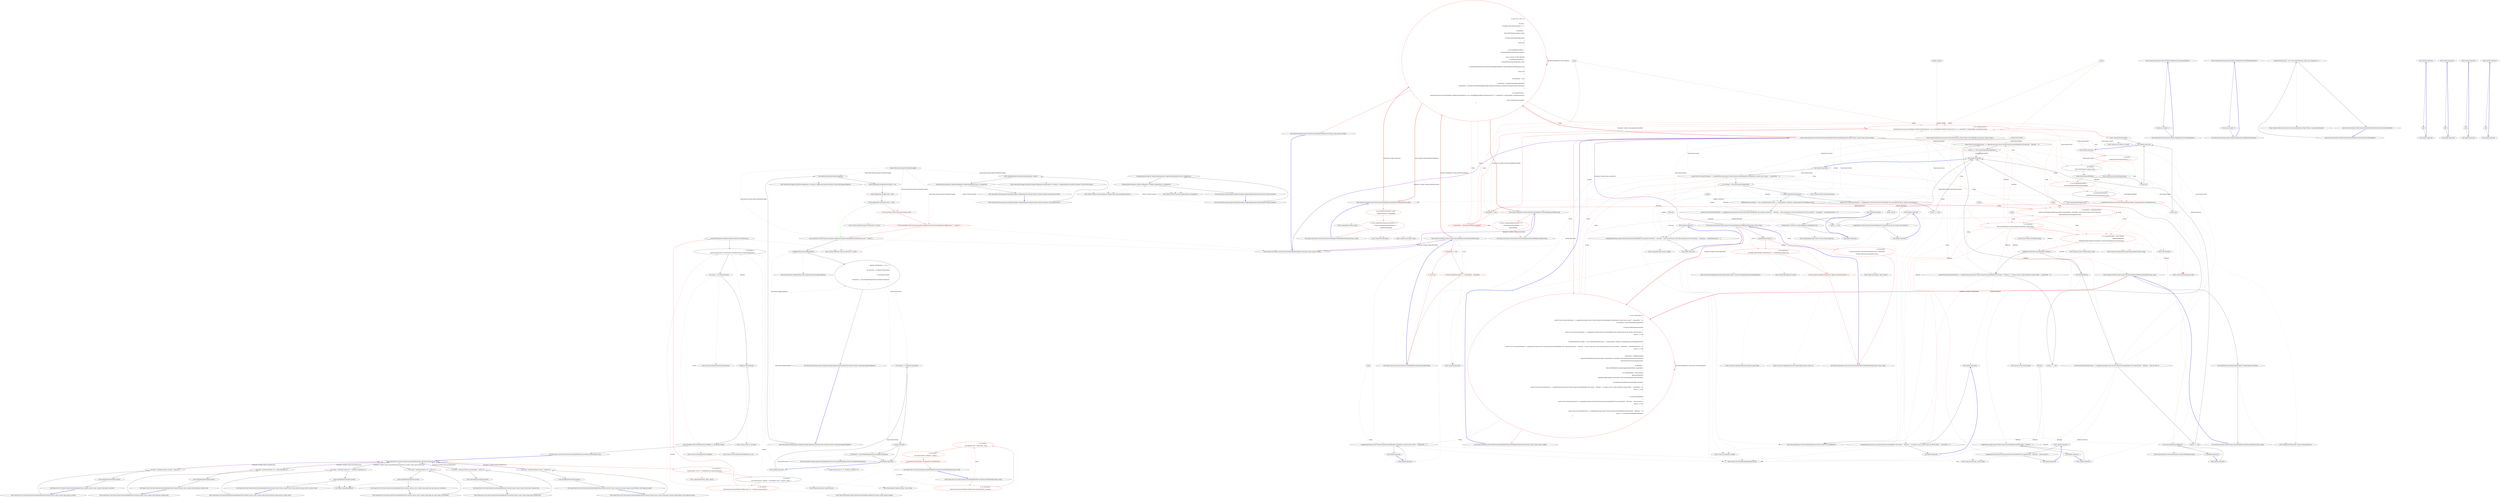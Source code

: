 digraph  {
n39 [label="Nancy.Demo.Hosting.Aspnet.DemoBootstrapper", span=""];
n0 [cluster="Nancy.Demo.Hosting.Aspnet.DemoBootstrapper.ConfigureApplicationContainer(TinyIoC.TinyIoCContainer)", label="Entry Nancy.Demo.Hosting.Aspnet.DemoBootstrapper.ConfigureApplicationContainer(TinyIoC.TinyIoCContainer)", span="23-23"];
n1 [cluster="Nancy.Demo.Hosting.Aspnet.DemoBootstrapper.ConfigureApplicationContainer(TinyIoC.TinyIoCContainer)", label="existingContainer.Register<IApplicationDependency, ApplicationDependencyClass>().AsSingleton()", span="27-27"];
n2 [cluster="Nancy.Demo.Hosting.Aspnet.DemoBootstrapper.ConfigureApplicationContainer(TinyIoC.TinyIoCContainer)", label="existingContainer.Register<IRazorConfiguration, MyRazorConfiguration>().AsSingleton()", span="28-28"];
n4 [cluster="TinyIoC.TinyIoCContainer.Register<RegisterType, RegisterImplementation>()", label="Entry TinyIoC.TinyIoCContainer.Register<RegisterType, RegisterImplementation>()", span="1018-1018"];
n5 [cluster="TinyIoC.TinyIoCContainer.RegisterOptions.AsSingleton()", label="Entry TinyIoC.TinyIoCContainer.RegisterOptions.AsSingleton()", span="592-592"];
n3 [cluster="Nancy.Demo.Hosting.Aspnet.DemoBootstrapper.ConfigureApplicationContainer(TinyIoC.TinyIoCContainer)", label="Exit Nancy.Demo.Hosting.Aspnet.DemoBootstrapper.ConfigureApplicationContainer(TinyIoC.TinyIoCContainer)", span="23-23"];
n6 [cluster="Nancy.Demo.Hosting.Aspnet.DemoBootstrapper.ConfigureRequestContainer(TinyIoC.TinyIoCContainer, Nancy.NancyContext)", label="Entry Nancy.Demo.Hosting.Aspnet.DemoBootstrapper.ConfigureRequestContainer(TinyIoC.TinyIoCContainer, Nancy.NancyContext)", span="31-31"];
n7 [cluster="Nancy.Demo.Hosting.Aspnet.DemoBootstrapper.ConfigureRequestContainer(TinyIoC.TinyIoCContainer, Nancy.NancyContext)", label="base.ConfigureRequestContainer(existingContainer, context)", span="33-33"];
n8 [cluster="Nancy.Demo.Hosting.Aspnet.DemoBootstrapper.ConfigureRequestContainer(TinyIoC.TinyIoCContainer, Nancy.NancyContext)", label="existingContainer.Register<IRequestDependency, RequestDependencyClass>().AsSingleton()", span="35-35"];
n10 [cluster="Nancy.Bootstrapper.NancyBootstrapperWithRequestContainerBase<TContainer>.ConfigureRequestContainer(TContainer, Nancy.NancyContext)", label="Entry Nancy.Bootstrapper.NancyBootstrapperWithRequestContainerBase<TContainer>.ConfigureRequestContainer(TContainer, Nancy.NancyContext)", span="108-108"];
n9 [cluster="Nancy.Demo.Hosting.Aspnet.DemoBootstrapper.ConfigureRequestContainer(TinyIoC.TinyIoCContainer, Nancy.NancyContext)", label="Exit Nancy.Demo.Hosting.Aspnet.DemoBootstrapper.ConfigureRequestContainer(TinyIoC.TinyIoCContainer, Nancy.NancyContext)", span="31-31"];
n11 [cluster="Nancy.Demo.Hosting.Aspnet.DemoBootstrapper.ApplicationStartup(TinyIoC.TinyIoCContainer, Nancy.Bootstrapper.IPipelines)", label="Entry Nancy.Demo.Hosting.Aspnet.DemoBootstrapper.ApplicationStartup(TinyIoC.TinyIoCContainer, Nancy.Bootstrapper.IPipelines)", span="38-38"];
n12 [cluster="Nancy.Demo.Hosting.Aspnet.DemoBootstrapper.ApplicationStartup(TinyIoC.TinyIoCContainer, Nancy.Bootstrapper.IPipelines)", label="base.ApplicationStartup(container, pipelines)", span="40-40"];
n19 [cluster="Nancy.Demo.Hosting.Aspnet.DemoBootstrapper.ApplicationStartup(TinyIoC.TinyIoCContainer, Nancy.Bootstrapper.IPipelines)", label="CookieBasedSessions.Enable(pipelines)", span="51-51"];
n20 [cluster="Nancy.Demo.Hosting.Aspnet.DemoBootstrapper.ApplicationStartup(TinyIoC.TinyIoCContainer, Nancy.Bootstrapper.IPipelines)", label="pipelines.AfterRequest += (ctx) =>\r\n            {\r\n                var username = ctx.Request.Query.pirate;\r\n\r\n                if (username.HasValue)\r\n                {\r\n                    ctx.Response = new HereBeAResponseYouScurvyDog(ctx.Response);\r\n                }\r\n            }", span="53-61"];
n13 [cluster="Nancy.Demo.Hosting.Aspnet.DemoBootstrapper.ApplicationStartup(TinyIoC.TinyIoCContainer, Nancy.Bootstrapper.IPipelines)", label="StaticConfiguration.EnableRequestTracing = true", span="42-42"];
n22 [cluster="Nancy.Bootstrapper.NancyBootstrapperBase<TContainer>.ApplicationStartup(TContainer, Nancy.Bootstrapper.IPipelines)", label="Entry Nancy.Bootstrapper.NancyBootstrapperBase<TContainer>.ApplicationStartup(TContainer, Nancy.Bootstrapper.IPipelines)", span="380-380"];
n14 [cluster="Nancy.Demo.Hosting.Aspnet.DemoBootstrapper.ApplicationStartup(TinyIoC.TinyIoCContainer, Nancy.Bootstrapper.IPipelines)", label="StaticConfiguration.DisableCaches = false", span="43-43"];
n15 [cluster="Nancy.Demo.Hosting.Aspnet.DemoBootstrapper.ApplicationStartup(TinyIoC.TinyIoCContainer, Nancy.Bootstrapper.IPipelines)", label="StaticConfiguration.DisableErrorTraces = false", span="44-44"];
n16 [cluster="Nancy.Demo.Hosting.Aspnet.DemoBootstrapper.ApplicationStartup(TinyIoC.TinyIoCContainer, Nancy.Bootstrapper.IPipelines)", color=red, community=0, label="0: this.Conventions.StaticContentsConventions.Clear()", span="47-47"];
n17 [cluster="Nancy.Demo.Hosting.Aspnet.DemoBootstrapper.ApplicationStartup(TinyIoC.TinyIoCContainer, Nancy.Bootstrapper.IPipelines)", color=red, community=0, label="0: this.Conventions.StaticContentsConventions.Add(StaticContentConventionBuilder.AddDirectory(''/'', ''Content''))", span="48-48"];
n23 [cluster="System.Collections.Generic.ICollection<T>.Clear()", label="Entry System.Collections.Generic.ICollection<T>.Clear()", span="0-0"];
n18 [cluster="Nancy.Demo.Hosting.Aspnet.DemoBootstrapper.ApplicationStartup(TinyIoC.TinyIoCContainer, Nancy.Bootstrapper.IPipelines)", label="this.Conventions.StaticContentsConventions.Add(StaticContentConventionBuilder.AddDirectory(''moo'', ''Content''))", span="49-49"];
n24 [cluster="Nancy.Conventions.StaticContentConventionBuilder.AddDirectory(string, string, params string[])", label="Entry Nancy.Conventions.StaticContentConventionBuilder.AddDirectory(string, string, params string[])", span="29-29"];
n25 [cluster="System.Collections.Generic.ICollection<T>.Add(T)", label="Entry System.Collections.Generic.ICollection<T>.Add(T)", span="0-0"];
n26 [cluster="Nancy.Session.CookieBasedSessions.Enable(Nancy.Bootstrapper.IPipelines)", label="Entry Nancy.Session.CookieBasedSessions.Enable(Nancy.Bootstrapper.IPipelines)", span="79-79"];
n21 [cluster="Nancy.Demo.Hosting.Aspnet.DemoBootstrapper.ApplicationStartup(TinyIoC.TinyIoCContainer, Nancy.Bootstrapper.IPipelines)", label="Exit Nancy.Demo.Hosting.Aspnet.DemoBootstrapper.ApplicationStartup(TinyIoC.TinyIoCContainer, Nancy.Bootstrapper.IPipelines)", span="38-38"];
n28 [cluster="lambda expression", label="var username = ctx.Request.Query.pirate", span="55-55"];
n30 [cluster="lambda expression", label="ctx.Response = new HereBeAResponseYouScurvyDog(ctx.Response)", span="59-59"];
n27 [cluster="lambda expression", label="Entry lambda expression", span="53-61"];
n29 [cluster="lambda expression", label="username.HasValue", span="57-57"];
n31 [cluster="lambda expression", label="Exit lambda expression", span="53-61"];
n32 [cluster="Nancy.Demo.Hosting.Aspnet.HereBeAResponseYouScurvyDog.HereBeAResponseYouScurvyDog(Nancy.Response)", label="Entry Nancy.Demo.Hosting.Aspnet.HereBeAResponseYouScurvyDog.HereBeAResponseYouScurvyDog(Nancy.Response)", span="12-12"];
n33 [cluster="Nancy.Demo.Hosting.Aspnet.MyRazorConfiguration.GetAssemblyNames()", label="Entry Nancy.Demo.Hosting.Aspnet.MyRazorConfiguration.GetAssemblyNames()", span="75-75"];
n34 [cluster="Nancy.Demo.Hosting.Aspnet.MyRazorConfiguration.GetAssemblyNames()", label="return new string[] { };", span="77-77"];
n35 [cluster="Nancy.Demo.Hosting.Aspnet.MyRazorConfiguration.GetAssemblyNames()", label="Exit Nancy.Demo.Hosting.Aspnet.MyRazorConfiguration.GetAssemblyNames()", span="75-75"];
n36 [cluster="Nancy.Demo.Hosting.Aspnet.MyRazorConfiguration.GetDefaultNamespaces()", label="Entry Nancy.Demo.Hosting.Aspnet.MyRazorConfiguration.GetDefaultNamespaces()", span="80-80"];
n37 [cluster="Nancy.Demo.Hosting.Aspnet.MyRazorConfiguration.GetDefaultNamespaces()", label="return new string[] { };", span="82-82"];
n38 [cluster="Nancy.Demo.Hosting.Aspnet.MyRazorConfiguration.GetDefaultNamespaces()", label="Exit Nancy.Demo.Hosting.Aspnet.MyRazorConfiguration.GetDefaultNamespaces()", span="80-80"];
m0_5 [cluster="Nancy.Conventions.StaticContentConventionBuilder.AddDirectory(string, string, params string[])", color=red, community=0, file="StaticContentConventionBuilder.cs", label="0: return (ctx, root) =>{\r\n\r\n                var path =\r\n                    ctx.Request.Path.TrimStart(new[] { '/' });\r\n\r\n                var fileName = \r\n                    Path.GetFileName(ctx.Request.Path);\r\n\r\n                if (string.IsNullOrEmpty(fileName))\r\n                {\r\n                    return null;\r\n                }\r\n\r\n                var encodedRequestedPath = \r\n                    GetEncodedRequestedPath(requestedPath);\r\n\r\n                // CAN I CLEAN UP THIS METHOD\r\n                var pathWithoutFilename = \r\n                    GetPathWithoutFilename(fileName, path);\r\n\r\n                if (!pathWithoutFilename.StartsWith(encodedRequestedPath, StringComparison.OrdinalIgnoreCase))\r\n                {\r\n                    return null;\r\n                }\r\n\r\n                if(contentPath != null)\r\n                {\r\n                    contentPath = GetSafeContentPath(contentPath);\r\n                    //contentPath = GetSafeContentPath(PathReplaceRegex.Replace(contentPath, Path.DirectorySeparatorChar.ToString()));\r\n                }\r\n\r\n                var responseFactory =\r\n                    ResponseFactoryCache.GetOrAdd(path, BuildContentDelegate(ctx, root, encodedRequestedPath.TrimStart(new[] {'/'}), contentPath ?? requestedPath, allowedExtensions));\r\n\r\n                return responseFactory.Invoke();\r\n            };", span="36-71"];
m0_6 [cluster="Nancy.Conventions.StaticContentConventionBuilder.AddDirectory(string, string, params string[])", file="StaticContentConventionBuilder.cs", label="Exit Nancy.Conventions.StaticContentConventionBuilder.AddDirectory(string, string, params string[])", span="29-29"];
m0_67 [cluster="Nancy.Diagnostics.TraceLog.WriteLog(System.Action<System.Text.StringBuilder>)", file="StaticContentConventionBuilder.cs", label="Entry Nancy.Diagnostics.TraceLog.WriteLog(System.Action<System.Text.StringBuilder>)", span="14-14"];
m0_74 [cluster="System.IO.Path.GetFullPath(string)", file="StaticContentConventionBuilder.cs", label="Entry System.IO.Path.GetFullPath(string)", span="0-0"];
m0_69 [cluster="Unk.Any", file="StaticContentConventionBuilder.cs", label="Entry Unk.Any", span=""];
m0_29 [cluster="System.Collections.Concurrent.ConcurrentDictionary<TKey, TValue>.GetOrAdd(TKey, System.Func<TKey, TValue>)", file="StaticContentConventionBuilder.cs", label="Entry System.Collections.Concurrent.ConcurrentDictionary<TKey, TValue>.GetOrAdd(TKey, System.Func<TKey, TValue>)", span="0-0"];
m0_27 [cluster="Nancy.Conventions.StaticContentConventionBuilder.GetSafeContentPath(string)", file="StaticContentConventionBuilder.cs", label="Entry Nancy.Conventions.StaticContentConventionBuilder.GetSafeContentPath(string)", span="74-74"];
m0_31 [cluster="Nancy.Conventions.StaticContentConventionBuilder.GetSafeContentPath(string)", color=red, community=0, file="StaticContentConventionBuilder.cs", label="0: contentPath == null", span="76-76"];
m0_33 [cluster="Nancy.Conventions.StaticContentConventionBuilder.GetSafeContentPath(string)", color=red, community=0, file="StaticContentConventionBuilder.cs", label="0: return contentPath.Equals(''/'') ? string.Empty : contentPath;", span="81-81"];
m0_32 [cluster="Nancy.Conventions.StaticContentConventionBuilder.GetSafeContentPath(string)", color=red, community=0, file="StaticContentConventionBuilder.cs", label="0: return null;", span="78-78"];
m0_34 [cluster="Nancy.Conventions.StaticContentConventionBuilder.GetSafeContentPath(string)", file="StaticContentConventionBuilder.cs", label="Exit Nancy.Conventions.StaticContentConventionBuilder.GetSafeContentPath(string)", span="74-74"];
m0_25 [cluster="Nancy.Conventions.StaticContentConventionBuilder.GetPathWithoutFilename(string, string)", file="StaticContentConventionBuilder.cs", label="Entry Nancy.Conventions.StaticContentConventionBuilder.GetPathWithoutFilename(string, string)", span="92-92"];
m0_40 [cluster="Nancy.Conventions.StaticContentConventionBuilder.GetPathWithoutFilename(string, string)", color=red, community=0, file="StaticContentConventionBuilder.cs", label="0: var pathWithoutFilename = path\r\n                .Replace(fileName, string.Empty)", span="94-95"];
m0_41 [cluster="Nancy.Conventions.StaticContentConventionBuilder.GetPathWithoutFilename(string, string)", color=red, community=0, file="StaticContentConventionBuilder.cs", label="0: return (!pathWithoutFilename.EndsWith(''/'')) ?\r\n                string.Concat(pathWithoutFilename, ''/'') :\r\n                pathWithoutFilename;", span="98-100"];
m0_42 [cluster="Nancy.Conventions.StaticContentConventionBuilder.GetPathWithoutFilename(string, string)", file="StaticContentConventionBuilder.cs", label="Exit Nancy.Conventions.StaticContentConventionBuilder.GetPathWithoutFilename(string, string)", span="92-92"];
m0_72 [cluster="System.Text.RegularExpressions.Regex.Replace(string, string)", file="StaticContentConventionBuilder.cs", label="Entry System.Text.RegularExpressions.Regex.Replace(string, string)", span="0-0"];
m0_22 [cluster="System.IO.Path.GetFileName(string)", file="StaticContentConventionBuilder.cs", label="Entry System.IO.Path.GetFileName(string)", span="0-0"];
m0_70 [cluster="Nancy.Conventions.StaticContentConventionBuilder.GetSafeRequestPath(string, string, string)", file="StaticContentConventionBuilder.cs", label="Entry Nancy.Conventions.StaticContentConventionBuilder.GetSafeRequestPath(string, string, string)", span="150-150"];
m0_119 [cluster="Nancy.Conventions.StaticContentConventionBuilder.GetSafeRequestPath(string, string, string)", file="StaticContentConventionBuilder.cs", label="requestedPath.Equals(''/'')", span="152-152"];
m0_120 [cluster="Nancy.Conventions.StaticContentConventionBuilder.GetSafeRequestPath(string, string, string)", color=red, community=0, file="StaticContentConventionBuilder.cs", label="0: return string\r\n                    .Concat(contentPath, Path.DirectorySeparatorChar, requestPath)\r\n                    .TrimStart(Path.DirectorySeparatorChar);", span="154-156"];
m0_121 [cluster="Nancy.Conventions.StaticContentConventionBuilder.GetSafeRequestPath(string, string, string)", color=red, community=0, file="StaticContentConventionBuilder.cs", label="0: var expression = \r\n                new Regex(requestedPath.TrimEnd(new[] {'/'}), RegexOptions.IgnoreCase)", span="159-160"];
m0_122 [cluster="Nancy.Conventions.StaticContentConventionBuilder.GetSafeRequestPath(string, string, string)", color=red, community=0, file="StaticContentConventionBuilder.cs", label="0: return expression.Replace(requestPath, Regex.Escape(contentPath), 1);", span="162-162"];
m0_123 [cluster="Nancy.Conventions.StaticContentConventionBuilder.GetSafeRequestPath(string, string, string)", file="StaticContentConventionBuilder.cs", label="Exit Nancy.Conventions.StaticContentConventionBuilder.GetSafeRequestPath(string, string, string)", span="150-150"];
m0_28 [cluster="Nancy.Conventions.StaticContentConventionBuilder.BuildContentDelegate(Nancy.NancyContext, string, string, string, string[])", file="StaticContentConventionBuilder.cs", label="Entry Nancy.Conventions.StaticContentConventionBuilder.BuildContentDelegate(Nancy.NancyContext, string, string, string, string[])", span="103-103"];
m0_44 [cluster="Nancy.Conventions.StaticContentConventionBuilder.BuildContentDelegate(Nancy.NancyContext, string, string, string, string[])", color=red, community=0, file="StaticContentConventionBuilder.cs", label="0: return requestPath =>\r\n            {\r\n                context.Trace.TraceLog.WriteLog(x => x.AppendLine(string.Concat(''[StaticContentConventionBuilder] Attempting to resolve static content ''', requestPath, ''''')));\r\n                var extension = Path.GetExtension(requestPath);\r\n\r\n                if (string.IsNullOrEmpty(extension))\r\n                {\r\n                    context.Trace.TraceLog.WriteLog(x => x.AppendLine(''[StaticContentConventionBuilder] The requested file did not contain a file extension.''));\r\n                    return () => null;\r\n                }\r\n\r\n                if (allowedExtensions.Length != 0 && !allowedExtensions.Any(e => string.Equals(e, extension, StringComparison.OrdinalIgnoreCase)))\r\n                {\r\n                    context.Trace.TraceLog.WriteLog(x => x.AppendLine(string.Concat(''[StaticContentConventionBuilder] The requested extension ''', extension, ''' does not match any of the valid extensions for the convention ''', string.Join('','', allowedExtensions), ''''')));\r\n                    return () => null;\r\n                }\r\n\r\n                requestPath = PathReplaceRegex\r\n                    .Replace(GetSafeRequestPath(requestPath, requestedPath, contentPath), Path.DirectorySeparatorChar.ToString())\r\n                    .TrimStart(Path.DirectorySeparatorChar);\r\n\r\n                var fileName = \r\n                    Path.GetFullPath(Path.Combine(applicationRootPath, requestPath));\r\n\r\n                var contentRootPath = Path.Combine(\r\n                    applicationRootPath,\r\n                    PathReplaceRegex.Replace(contentPath, Path.DirectorySeparatorChar.ToString()));\r\n\r\n                if (!IsWithinContentFolder(contentRootPath, fileName))\r\n                {\r\n                    context.Trace.TraceLog.WriteLog(x => x.AppendLine(string.Concat(''[StaticContentConventionBuilder] The request ''', fileName, ''' is trying to access a path outside the content folder ''', contentPath, ''''')));\r\n                    return () => null;\r\n                }\r\n\r\n                if (!File.Exists(fileName))\r\n                {\r\n                    context.Trace.TraceLog.WriteLog(x => x.AppendLine(string.Concat(''[StaticContentConventionBuilder] The requested file ''', fileName, ''' does not exist'')));\r\n                    return () => null;\r\n                }\r\n\r\n                context.Trace.TraceLog.WriteLog(x => x.AppendLine(string.Concat(''[StaticContentConventionBuilder] Returning file ''', fileName, ''''')));\r\n                return () => new GenericFileResponse(fileName);\r\n            };", span="105-147"];
m0_45 [cluster="Nancy.Conventions.StaticContentConventionBuilder.BuildContentDelegate(Nancy.NancyContext, string, string, string, string[])", file="StaticContentConventionBuilder.cs", label="Exit Nancy.Conventions.StaticContentConventionBuilder.BuildContentDelegate(Nancy.NancyContext, string, string, string, string[])", span="103-103"];
m0_75 [cluster="Nancy.Conventions.StaticContentConventionBuilder.IsWithinContentFolder(string, string)", file="StaticContentConventionBuilder.cs", label="Entry Nancy.Conventions.StaticContentConventionBuilder.IsWithinContentFolder(string, string)", span="171-171"];
m0_129 [cluster="Nancy.Conventions.StaticContentConventionBuilder.IsWithinContentFolder(string, string)", file="StaticContentConventionBuilder.cs", label="return fileName.StartsWith(contentRootPath, StringComparison.Ordinal);", span="173-173"];
m0_130 [cluster="Nancy.Conventions.StaticContentConventionBuilder.IsWithinContentFolder(string, string)", file="StaticContentConventionBuilder.cs", label="Exit Nancy.Conventions.StaticContentConventionBuilder.IsWithinContentFolder(string, string)", span="171-171"];
m0_35 [cluster="string.Equals(string)", file="StaticContentConventionBuilder.cs", label="Entry string.Equals(string)", span="0-0"];
m0_43 [cluster="string.Replace(string, string)", file="StaticContentConventionBuilder.cs", label="Entry string.Replace(string, string)", span="0-0"];
m0_38 [cluster="string.EndsWith(string)", file="StaticContentConventionBuilder.cs", label="Entry string.EndsWith(string)", span="0-0"];
m0_68 [cluster="System.IO.Path.GetExtension(string)", file="StaticContentConventionBuilder.cs", label="Entry System.IO.Path.GetExtension(string)", span="0-0"];
m0_24 [cluster="Nancy.Conventions.StaticContentConventionBuilder.GetEncodedRequestedPath(string)", file="StaticContentConventionBuilder.cs", label="Entry Nancy.Conventions.StaticContentConventionBuilder.GetEncodedRequestedPath(string)", span="85-85"];
m0_36 [cluster="Nancy.Conventions.StaticContentConventionBuilder.GetEncodedRequestedPath(string)", color=red, community=0, file="StaticContentConventionBuilder.cs", label="0: return (!requestedPath.EndsWith(''/'')) ?\r\n                string.Concat(requestedPath, ''/'') :\r\n                requestedPath;", span="87-89"];
m0_37 [cluster="Nancy.Conventions.StaticContentConventionBuilder.GetEncodedRequestedPath(string)", file="StaticContentConventionBuilder.cs", label="Exit Nancy.Conventions.StaticContentConventionBuilder.GetEncodedRequestedPath(string)", span="85-85"];
m0_21 [cluster="string.TrimStart(params char[])", file="StaticContentConventionBuilder.cs", label="Entry string.TrimStart(params char[])", span="0-0"];
m0_95 [cluster="string.Join(string, params string[])", file="StaticContentConventionBuilder.cs", label="Entry string.Join(string, params string[])", span="0-0"];
m0_118 [cluster="Nancy.Responses.GenericFileResponse.GenericFileResponse(string)", file="StaticContentConventionBuilder.cs", label="Entry Nancy.Responses.GenericFileResponse.GenericFileResponse(string)", span="32-32"];
m0_71 [cluster="char.ToString()", file="StaticContentConventionBuilder.cs", label="Entry char.ToString()", span="0-0"];
m0_126 [cluster="string.TrimEnd(params char[])", file="StaticContentConventionBuilder.cs", label="Entry string.TrimEnd(params char[])", span="0-0"];
m0_26 [cluster="string.StartsWith(string, System.StringComparison)", file="StaticContentConventionBuilder.cs", label="Entry string.StartsWith(string, System.StringComparison)", span="0-0"];
m0_3 [cluster="System.Collections.Concurrent.ConcurrentDictionary<TKey, TValue>.ConcurrentDictionary()", file="StaticContentConventionBuilder.cs", label="Entry System.Collections.Concurrent.ConcurrentDictionary<TKey, TValue>.ConcurrentDictionary()", span="0-0"];
m0_23 [cluster="string.IsNullOrEmpty(string)", file="StaticContentConventionBuilder.cs", label="Entry string.IsNullOrEmpty(string)", span="0-0"];
m0_39 [cluster="string.Concat(string, string)", file="StaticContentConventionBuilder.cs", label="Entry string.Concat(string, string)", span="0-0"];
m0_0 [cluster="Nancy.Conventions.StaticContentConventionBuilder.StaticContentConventionBuilder()", file="StaticContentConventionBuilder.cs", label="Entry Nancy.Conventions.StaticContentConventionBuilder.StaticContentConventionBuilder()", span="17-17"];
m0_1 [cluster="Nancy.Conventions.StaticContentConventionBuilder.StaticContentConventionBuilder()", file="StaticContentConventionBuilder.cs", label="ResponseFactoryCache = new ConcurrentDictionary<string, Func<Response>>()", span="19-19"];
m0_2 [cluster="Nancy.Conventions.StaticContentConventionBuilder.StaticContentConventionBuilder()", file="StaticContentConventionBuilder.cs", label="Exit Nancy.Conventions.StaticContentConventionBuilder.StaticContentConventionBuilder()", span="17-17"];
m0_115 [cluster="lambda expression", file="StaticContentConventionBuilder.cs", label="Entry lambda expression", span="146-146"];
m0_12 [cluster="lambda expression", color=red, community=0, file="StaticContentConventionBuilder.cs", label="0: var encodedRequestedPath = \r\n                    GetEncodedRequestedPath(requestedPath)", span="49-50"];
m0_18 [cluster="lambda expression", color=red, community=0, file="StaticContentConventionBuilder.cs", label="0: var responseFactory =\r\n                    ResponseFactoryCache.GetOrAdd(path, BuildContentDelegate(ctx, root, encodedRequestedPath.TrimStart(new[] {'/'}), contentPath ?? requestedPath, allowedExtensions))", span="67-68"];
m0_8 [cluster="lambda expression", color=red, community=0, file="StaticContentConventionBuilder.cs", label="0: var path =\r\n                    ctx.Request.Path.TrimStart(new[] { '/' })", span="38-39"];
m0_9 [cluster="lambda expression", file="StaticContentConventionBuilder.cs", label="var fileName = \r\n                    Path.GetFileName(ctx.Request.Path)", span="41-42"];
m0_16 [cluster="lambda expression", file="StaticContentConventionBuilder.cs", label="contentPath != null", span="61-61"];
m0_17 [cluster="lambda expression", color=red, community=0, file="StaticContentConventionBuilder.cs", label="0: contentPath = GetSafeContentPath(contentPath)", span="63-63"];
m0_7 [cluster="lambda expression", file="StaticContentConventionBuilder.cs", label="Entry lambda expression", span="36-71"];
m0_13 [cluster="lambda expression", file="StaticContentConventionBuilder.cs", label="var pathWithoutFilename = \r\n                    GetPathWithoutFilename(fileName, path)", span="53-54"];
m0_10 [cluster="lambda expression", file="StaticContentConventionBuilder.cs", label="string.IsNullOrEmpty(fileName)", span="44-44"];
m0_11 [cluster="lambda expression", file="StaticContentConventionBuilder.cs", label="return null;", span="46-46"];
m0_14 [cluster="lambda expression", color=red, community=0, file="StaticContentConventionBuilder.cs", label="0: !pathWithoutFilename.StartsWith(encodedRequestedPath, StringComparison.OrdinalIgnoreCase)", span="56-56"];
m0_15 [cluster="lambda expression", file="StaticContentConventionBuilder.cs", label="return null;", span="58-58"];
m0_19 [cluster="lambda expression", file="StaticContentConventionBuilder.cs", label="return responseFactory.Invoke();", span="70-70"];
m0_20 [cluster="lambda expression", file="StaticContentConventionBuilder.cs", label="Exit lambda expression", span="36-71"];
m0_47 [cluster="lambda expression", file="StaticContentConventionBuilder.cs", label="context.Trace.TraceLog.WriteLog(x => x.AppendLine(string.Concat(''[StaticContentConventionBuilder] Attempting to resolve static content ''', requestPath, ''''')))", span="107-107"];
m0_50 [cluster="lambda expression", file="StaticContentConventionBuilder.cs", label="context.Trace.TraceLog.WriteLog(x => x.AppendLine(''[StaticContentConventionBuilder] The requested file did not contain a file extension.''))", span="112-112"];
m0_52 [cluster="lambda expression", file="StaticContentConventionBuilder.cs", label="allowedExtensions.Length != 0 && !allowedExtensions.Any(e => string.Equals(e, extension, StringComparison.OrdinalIgnoreCase))", span="116-116"];
m0_53 [cluster="lambda expression", file="StaticContentConventionBuilder.cs", label="context.Trace.TraceLog.WriteLog(x => x.AppendLine(string.Concat(''[StaticContentConventionBuilder] The requested extension ''', extension, ''' does not match any of the valid extensions for the convention ''', string.Join('','', allowedExtensions), ''''')))", span="118-118"];
m0_93 [cluster="lambda expression", file="StaticContentConventionBuilder.cs", label="x.AppendLine(string.Concat(''[StaticContentConventionBuilder] The requested extension ''', extension, ''' does not match any of the valid extensions for the convention ''', string.Join('','', allowedExtensions), '''''))", span="118-118"];
m0_55 [cluster="lambda expression", color=red, community=0, file="StaticContentConventionBuilder.cs", label="0: requestPath = PathReplaceRegex\r\n                    .Replace(GetSafeRequestPath(requestPath, requestedPath, contentPath), Path.DirectorySeparatorChar.ToString())\r\n                    .TrimStart(Path.DirectorySeparatorChar)", span="122-124"];
m0_56 [cluster="lambda expression", color=red, community=0, file="StaticContentConventionBuilder.cs", label="0: var fileName = \r\n                    Path.GetFullPath(Path.Combine(applicationRootPath, requestPath))", span="126-127"];
m0_57 [cluster="lambda expression", color=red, community=0, file="StaticContentConventionBuilder.cs", label="0: var contentRootPath = Path.Combine(\r\n                    applicationRootPath,\r\n                    PathReplaceRegex.Replace(contentPath, Path.DirectorySeparatorChar.ToString()))", span="129-131"];
m0_59 [cluster="lambda expression", file="StaticContentConventionBuilder.cs", label="context.Trace.TraceLog.WriteLog(x => x.AppendLine(string.Concat(''[StaticContentConventionBuilder] The request ''', fileName, ''' is trying to access a path outside the content folder ''', contentPath, ''''')))", span="135-135"];
m0_101 [cluster="lambda expression", file="StaticContentConventionBuilder.cs", label="x.AppendLine(string.Concat(''[StaticContentConventionBuilder] The request ''', fileName, ''' is trying to access a path outside the content folder ''', contentPath, '''''))", span="135-135"];
m0_62 [cluster="lambda expression", file="StaticContentConventionBuilder.cs", label="context.Trace.TraceLog.WriteLog(x => x.AppendLine(string.Concat(''[StaticContentConventionBuilder] The requested file ''', fileName, ''' does not exist'')))", span="141-141"];
m0_64 [cluster="lambda expression", file="StaticContentConventionBuilder.cs", label="context.Trace.TraceLog.WriteLog(x => x.AppendLine(string.Concat(''[StaticContentConventionBuilder] Returning file ''', fileName, ''''')))", span="145-145"];
m0_78 [cluster="lambda expression", file="StaticContentConventionBuilder.cs", label="x.AppendLine(string.Concat(''[StaticContentConventionBuilder] Attempting to resolve static content ''', requestPath, '''''))", span="107-107"];
m0_48 [cluster="lambda expression", file="StaticContentConventionBuilder.cs", label="var extension = Path.GetExtension(requestPath)", span="108-108"];
m0_46 [cluster="lambda expression", file="StaticContentConventionBuilder.cs", label="Entry lambda expression", span="105-147"];
m0_77 [cluster="lambda expression", file="StaticContentConventionBuilder.cs", label="Entry lambda expression", span="107-107"];
m0_49 [cluster="lambda expression", file="StaticContentConventionBuilder.cs", label="string.IsNullOrEmpty(extension)", span="110-110"];
m0_89 [cluster="lambda expression", file="StaticContentConventionBuilder.cs", label="string.Equals(e, extension, StringComparison.OrdinalIgnoreCase)", span="116-116"];
m0_51 [cluster="lambda expression", file="StaticContentConventionBuilder.cs", label="return () => null;", span="113-113"];
m0_82 [cluster="lambda expression", file="StaticContentConventionBuilder.cs", label="Entry lambda expression", span="112-112"];
m0_88 [cluster="lambda expression", file="StaticContentConventionBuilder.cs", label="Entry lambda expression", span="116-116"];
m0_54 [cluster="lambda expression", file="StaticContentConventionBuilder.cs", label="return () => null;", span="119-119"];
m0_92 [cluster="lambda expression", file="StaticContentConventionBuilder.cs", label="Entry lambda expression", span="118-118"];
m0_58 [cluster="lambda expression", file="StaticContentConventionBuilder.cs", label="!IsWithinContentFolder(contentRootPath, fileName)", span="133-133"];
m0_61 [cluster="lambda expression", file="StaticContentConventionBuilder.cs", label="!File.Exists(fileName)", span="139-139"];
m0_107 [cluster="lambda expression", file="StaticContentConventionBuilder.cs", label="x.AppendLine(string.Concat(''[StaticContentConventionBuilder] The requested file ''', fileName, ''' does not exist''))", span="141-141"];
m0_113 [cluster="lambda expression", file="StaticContentConventionBuilder.cs", label="x.AppendLine(string.Concat(''[StaticContentConventionBuilder] Returning file ''', fileName, '''''))", span="145-145"];
m0_65 [cluster="lambda expression", file="StaticContentConventionBuilder.cs", label="return () => new GenericFileResponse(fileName);", span="146-146"];
m0_116 [cluster="lambda expression", file="StaticContentConventionBuilder.cs", label="new GenericFileResponse(fileName)", span="146-146"];
m0_60 [cluster="lambda expression", file="StaticContentConventionBuilder.cs", label="return () => null;", span="136-136"];
m0_100 [cluster="lambda expression", file="StaticContentConventionBuilder.cs", label="Entry lambda expression", span="135-135"];
m0_63 [cluster="lambda expression", file="StaticContentConventionBuilder.cs", label="return () => null;", span="142-142"];
m0_106 [cluster="lambda expression", file="StaticContentConventionBuilder.cs", label="Entry lambda expression", span="141-141"];
m0_112 [cluster="lambda expression", file="StaticContentConventionBuilder.cs", label="Entry lambda expression", span="145-145"];
m0_66 [cluster="lambda expression", file="StaticContentConventionBuilder.cs", label="Exit lambda expression", span="105-147"];
m0_79 [cluster="lambda expression", file="StaticContentConventionBuilder.cs", label="Exit lambda expression", span="107-107"];
m0_83 [cluster="lambda expression", file="StaticContentConventionBuilder.cs", label="x.AppendLine(''[StaticContentConventionBuilder] The requested file did not contain a file extension.'')", span="112-112"];
m0_84 [cluster="lambda expression", file="StaticContentConventionBuilder.cs", label="Exit lambda expression", span="112-112"];
m0_85 [cluster="lambda expression", file="StaticContentConventionBuilder.cs", label="Entry lambda expression", span="113-113"];
m0_86 [cluster="lambda expression", file="StaticContentConventionBuilder.cs", label=null, span="113-113"];
m0_87 [cluster="lambda expression", file="StaticContentConventionBuilder.cs", label="Exit lambda expression", span="113-113"];
m0_90 [cluster="lambda expression", file="StaticContentConventionBuilder.cs", label="Exit lambda expression", span="116-116"];
m0_94 [cluster="lambda expression", file="StaticContentConventionBuilder.cs", label="Exit lambda expression", span="118-118"];
m0_97 [cluster="lambda expression", file="StaticContentConventionBuilder.cs", label="Entry lambda expression", span="119-119"];
m0_98 [cluster="lambda expression", file="StaticContentConventionBuilder.cs", label=null, span="119-119"];
m0_99 [cluster="lambda expression", file="StaticContentConventionBuilder.cs", label="Exit lambda expression", span="119-119"];
m0_102 [cluster="lambda expression", file="StaticContentConventionBuilder.cs", label="Exit lambda expression", span="135-135"];
m0_103 [cluster="lambda expression", file="StaticContentConventionBuilder.cs", label="Entry lambda expression", span="136-136"];
m0_104 [cluster="lambda expression", file="StaticContentConventionBuilder.cs", label=null, span="136-136"];
m0_105 [cluster="lambda expression", file="StaticContentConventionBuilder.cs", label="Exit lambda expression", span="136-136"];
m0_108 [cluster="lambda expression", file="StaticContentConventionBuilder.cs", label="Exit lambda expression", span="141-141"];
m0_109 [cluster="lambda expression", file="StaticContentConventionBuilder.cs", label="Entry lambda expression", span="142-142"];
m0_110 [cluster="lambda expression", file="StaticContentConventionBuilder.cs", label=null, span="142-142"];
m0_111 [cluster="lambda expression", file="StaticContentConventionBuilder.cs", label="Exit lambda expression", span="142-142"];
m0_114 [cluster="lambda expression", file="StaticContentConventionBuilder.cs", label="Exit lambda expression", span="145-145"];
m0_117 [cluster="lambda expression", file="StaticContentConventionBuilder.cs", label="Exit lambda expression", span="146-146"];
m0_91 [cluster="string.Equals(string, string, System.StringComparison)", file="StaticContentConventionBuilder.cs", label="Entry string.Equals(string, string, System.StringComparison)", span="0-0"];
m0_81 [cluster="System.Text.StringBuilder.AppendLine(string)", file="StaticContentConventionBuilder.cs", label="Entry System.Text.StringBuilder.AppendLine(string)", span="0-0"];
m0_96 [cluster="string.Concat(params string[])", file="StaticContentConventionBuilder.cs", label="Entry string.Concat(params string[])", span="0-0"];
m0_125 [cluster="System.Text.RegularExpressions.Regex.Regex(string, System.Text.RegularExpressions.RegexOptions)", file="StaticContentConventionBuilder.cs", label="Entry System.Text.RegularExpressions.Regex.Regex(string, System.Text.RegularExpressions.RegexOptions)", span="0-0"];
m0_73 [cluster="System.IO.Path.Combine(string, string)", file="StaticContentConventionBuilder.cs", label="Entry System.IO.Path.Combine(string, string)", span="0-0"];
m0_127 [cluster="System.Text.RegularExpressions.Regex.Escape(string)", file="StaticContentConventionBuilder.cs", label="Entry System.Text.RegularExpressions.Regex.Escape(string)", span="0-0"];
m0_80 [cluster="string.Concat(string, string, string)", file="StaticContentConventionBuilder.cs", label="Entry string.Concat(string, string, string)", span="0-0"];
m0_128 [cluster="System.Text.RegularExpressions.Regex.Replace(string, string, int)", file="StaticContentConventionBuilder.cs", label="Entry System.Text.RegularExpressions.Regex.Replace(string, string, int)", span="0-0"];
m0_30 [cluster="System.Func<TResult>.Invoke()", file="StaticContentConventionBuilder.cs", label="Entry System.Func<TResult>.Invoke()", span="0-0"];
m0_76 [cluster="System.IO.File.Exists(string)", file="StaticContentConventionBuilder.cs", label="Entry System.IO.File.Exists(string)", span="0-0"];
m0_124 [cluster="string.Concat(object, object, object)", file="StaticContentConventionBuilder.cs", label="Entry string.Concat(object, object, object)", span="0-0"];
m0_131 [file="StaticContentConventionBuilder.cs", label=string, span=""];
m0_132 [file="StaticContentConventionBuilder.cs", label=string, span=""];
m0_133 [file="StaticContentConventionBuilder.cs", label="params string[]", span=""];
m0_134 [file="StaticContentConventionBuilder.cs", label="Nancy.NancyContext", span=""];
m0_135 [file="StaticContentConventionBuilder.cs", label="string[]", span=""];
m0_136 [file="StaticContentConventionBuilder.cs", label=string, span=""];
m0_137 [file="StaticContentConventionBuilder.cs", label=string, span=""];
m0_138 [file="StaticContentConventionBuilder.cs", label=string, span=""];
m0_139 [file="StaticContentConventionBuilder.cs", label=string, span=""];
m0_140 [file="StaticContentConventionBuilder.cs", label=extension, span=""];
m0_141 [file="StaticContentConventionBuilder.cs", label=fileName, span=""];
m1_22 [cluster="Nancy.Tests.Unit.StaticContentConventionBuilderFixture.Should_retrieve_static_content_when_path_contains_dot()", file="StaticContentConventionBuilderFixture.cs", label="Entry Nancy.Tests.Unit.StaticContentConventionBuilderFixture.Should_retrieve_static_content_when_path_contains_dot()", span="72-72"];
m1_23 [cluster="Nancy.Tests.Unit.StaticContentConventionBuilderFixture.Should_retrieve_static_content_when_path_contains_dot()", file="StaticContentConventionBuilderFixture.cs", label="var result = GetStaticContent(''css/Sub.folder'', ''styles.css'')", span="76-76"];
m1_24 [cluster="Nancy.Tests.Unit.StaticContentConventionBuilderFixture.Should_retrieve_static_content_when_path_contains_dot()", file="StaticContentConventionBuilderFixture.cs", label="result.ShouldEqual(StylesheetContents)", span="79-79"];
m1_25 [cluster="Nancy.Tests.Unit.StaticContentConventionBuilderFixture.Should_retrieve_static_content_when_path_contains_dot()", file="StaticContentConventionBuilderFixture.cs", label="Exit Nancy.Tests.Unit.StaticContentConventionBuilderFixture.Should_retrieve_static_content_when_path_contains_dot()", span="72-72"];
m1_33 [cluster="Nancy.Request.Request(string, string, string)", file="StaticContentConventionBuilderFixture.cs", label="Entry Nancy.Request.Request(string, string, string)", span="27-27"];
m1_5 [cluster="object.ShouldEqual(object)", file="StaticContentConventionBuilderFixture.cs", label="Entry object.ShouldEqual(object)", span="95-95"];
m1_14 [cluster="Nancy.Tests.Unit.StaticContentConventionBuilderFixture.Should_retrieve_static_content_when_path_contains_nested_folders_with_duplicate_name()", file="StaticContentConventionBuilderFixture.cs", label="Entry Nancy.Tests.Unit.StaticContentConventionBuilderFixture.Should_retrieve_static_content_when_path_contains_nested_folders_with_duplicate_name()", span="50-50"];
m1_15 [cluster="Nancy.Tests.Unit.StaticContentConventionBuilderFixture.Should_retrieve_static_content_when_path_contains_nested_folders_with_duplicate_name()", file="StaticContentConventionBuilderFixture.cs", label="var result = GetStaticContent(''css/css'', ''styles.css'')", span="54-54"];
m1_16 [cluster="Nancy.Tests.Unit.StaticContentConventionBuilderFixture.Should_retrieve_static_content_when_path_contains_nested_folders_with_duplicate_name()", file="StaticContentConventionBuilderFixture.cs", label="result.ShouldEqual(StylesheetContents)", span="57-57"];
m1_17 [cluster="Nancy.Tests.Unit.StaticContentConventionBuilderFixture.Should_retrieve_static_content_when_path_contains_nested_folders_with_duplicate_name()", file="StaticContentConventionBuilderFixture.cs", label="Exit Nancy.Tests.Unit.StaticContentConventionBuilderFixture.Should_retrieve_static_content_when_path_contains_nested_folders_with_duplicate_name()", span="50-50"];
m1_45 [cluster="string.Format(string, object, object)", file="StaticContentConventionBuilderFixture.cs", label="Entry string.Format(string, object, object)", span="0-0"];
m1_0 [cluster="Nancy.Tests.Unit.StaticContentConventionBuilderFixture.Should_retrieve_static_content_when_path_has_same_name_as_extension()", file="StaticContentConventionBuilderFixture.cs", label="Entry Nancy.Tests.Unit.StaticContentConventionBuilderFixture.Should_retrieve_static_content_when_path_has_same_name_as_extension()", span="17-17"];
m1_1 [cluster="Nancy.Tests.Unit.StaticContentConventionBuilderFixture.Should_retrieve_static_content_when_path_has_same_name_as_extension()", file="StaticContentConventionBuilderFixture.cs", label="var result = GetStaticContent(''css'', ''styles.css'')", span="21-21"];
m1_2 [cluster="Nancy.Tests.Unit.StaticContentConventionBuilderFixture.Should_retrieve_static_content_when_path_has_same_name_as_extension()", file="StaticContentConventionBuilderFixture.cs", label="result.ShouldEqual(StylesheetContents)", span="24-24"];
m1_3 [cluster="Nancy.Tests.Unit.StaticContentConventionBuilderFixture.Should_retrieve_static_content_when_path_has_same_name_as_extension()", file="StaticContentConventionBuilderFixture.cs", label="Exit Nancy.Tests.Unit.StaticContentConventionBuilderFixture.Should_retrieve_static_content_when_path_has_same_name_as_extension()", span="17-17"];
m1_48 [cluster="System.Action<T>.Invoke(T)", file="StaticContentConventionBuilderFixture.cs", label="Entry System.Action<T>.Invoke(T)", span="0-0"];
m1_10 [cluster="Nancy.Tests.Unit.StaticContentConventionBuilderFixture.Should_retrieve_static_content_when_path_is_nested()", file="StaticContentConventionBuilderFixture.cs", label="Entry Nancy.Tests.Unit.StaticContentConventionBuilderFixture.Should_retrieve_static_content_when_path_is_nested()", span="39-39"];
m1_11 [cluster="Nancy.Tests.Unit.StaticContentConventionBuilderFixture.Should_retrieve_static_content_when_path_is_nested()", file="StaticContentConventionBuilderFixture.cs", label="var result = GetStaticContent(''css/sub'', ''styles.css'')", span="43-43"];
m1_12 [cluster="Nancy.Tests.Unit.StaticContentConventionBuilderFixture.Should_retrieve_static_content_when_path_is_nested()", file="StaticContentConventionBuilderFixture.cs", label="result.ShouldEqual(StylesheetContents)", span="46-46"];
m1_13 [cluster="Nancy.Tests.Unit.StaticContentConventionBuilderFixture.Should_retrieve_static_content_when_path_is_nested()", file="StaticContentConventionBuilderFixture.cs", label="Exit Nancy.Tests.Unit.StaticContentConventionBuilderFixture.Should_retrieve_static_content_when_path_is_nested()", span="39-39"];
m1_32 [cluster="Nancy.Conventions.StaticContentConventionBuilder.AddDirectory(string, string, params string[])", file="StaticContentConventionBuilderFixture.cs", label="Entry Nancy.Conventions.StaticContentConventionBuilder.AddDirectory(string, string, params string[])", span="29-29"];
m1_4 [cluster="Nancy.Tests.Unit.StaticContentConventionBuilderFixture.GetStaticContent(string, string)", file="StaticContentConventionBuilderFixture.cs", label="Entry Nancy.Tests.Unit.StaticContentConventionBuilderFixture.GetStaticContent(string, string)", span="105-105"];
m1_36 [cluster="Nancy.Tests.Unit.StaticContentConventionBuilderFixture.GetStaticContent(string, string)", color=red, community=0, file="StaticContentConventionBuilderFixture.cs", label="0: var resource = \r\n                string.Format(''{0}/{1}'', virtualDirectory, requestedFilename)", span="107-108"];
m1_37 [cluster="Nancy.Tests.Unit.StaticContentConventionBuilderFixture.GetStaticContent(string, string)", file="StaticContentConventionBuilderFixture.cs", label="var context = \r\n                new NancyContext { Request = new Request(''GET'', resource, ''http'') }", span="110-111"];
m1_38 [cluster="Nancy.Tests.Unit.StaticContentConventionBuilderFixture.GetStaticContent(string, string)", color=red, community=0, file="StaticContentConventionBuilderFixture.cs", label="0: var resolver = \r\n                StaticContentConventionBuilder.AddDirectory(''css'', @''Resources\Assets\Styles'')", span="113-114"];
m1_40 [cluster="Nancy.Tests.Unit.StaticContentConventionBuilderFixture.GetStaticContent(string, string)", file="StaticContentConventionBuilderFixture.cs", label="var response = \r\n                resolver.Invoke(context, Environment.CurrentDirectory) as GenericFileResponse", span="118-119"];
m1_39 [cluster="Nancy.Tests.Unit.StaticContentConventionBuilderFixture.GetStaticContent(string, string)", file="StaticContentConventionBuilderFixture.cs", label="GenericFileResponse.SafePaths.Add(Environment.CurrentDirectory)", span="116-116"];
m1_41 [cluster="Nancy.Tests.Unit.StaticContentConventionBuilderFixture.GetStaticContent(string, string)", file="StaticContentConventionBuilderFixture.cs", label="var stream = new MemoryStream()", span="121-121"];
m1_42 [cluster="Nancy.Tests.Unit.StaticContentConventionBuilderFixture.GetStaticContent(string, string)", file="StaticContentConventionBuilderFixture.cs", label="response.Contents(stream)", span="123-123"];
m1_43 [cluster="Nancy.Tests.Unit.StaticContentConventionBuilderFixture.GetStaticContent(string, string)", file="StaticContentConventionBuilderFixture.cs", label="return Encoding.UTF8.GetString(stream.GetBuffer(), 0, (int)stream.Length);", span="124-124"];
m1_44 [cluster="Nancy.Tests.Unit.StaticContentConventionBuilderFixture.GetStaticContent(string, string)", file="StaticContentConventionBuilderFixture.cs", label="Exit Nancy.Tests.Unit.StaticContentConventionBuilderFixture.GetStaticContent(string, string)", span="105-105"];
m1_50 [cluster="System.Text.Encoding.GetString(byte[], int, int)", file="StaticContentConventionBuilderFixture.cs", label="Entry System.Text.Encoding.GetString(byte[], int, int)", span="0-0"];
m1_6 [cluster="Nancy.Tests.Unit.StaticContentConventionBuilderFixture.Should_retrieve_static_content_when_virtual_directory_name_exists_in_static_route()", file="StaticContentConventionBuilderFixture.cs", label="Entry Nancy.Tests.Unit.StaticContentConventionBuilderFixture.Should_retrieve_static_content_when_virtual_directory_name_exists_in_static_route()", span="28-28"];
m1_7 [cluster="Nancy.Tests.Unit.StaticContentConventionBuilderFixture.Should_retrieve_static_content_when_virtual_directory_name_exists_in_static_route()", file="StaticContentConventionBuilderFixture.cs", label="var result = GetStaticContent(''css'', ''strange-css-filename.css'')", span="32-32"];
m1_8 [cluster="Nancy.Tests.Unit.StaticContentConventionBuilderFixture.Should_retrieve_static_content_when_virtual_directory_name_exists_in_static_route()", file="StaticContentConventionBuilderFixture.cs", label="result.ShouldEqual(StylesheetContents)", span="35-35"];
m1_9 [cluster="Nancy.Tests.Unit.StaticContentConventionBuilderFixture.Should_retrieve_static_content_when_virtual_directory_name_exists_in_static_route()", file="StaticContentConventionBuilderFixture.cs", label="Exit Nancy.Tests.Unit.StaticContentConventionBuilderFixture.Should_retrieve_static_content_when_virtual_directory_name_exists_in_static_route()", span="28-28"];
m1_34 [cluster="Nancy.NancyContext.NancyContext()", file="StaticContentConventionBuilderFixture.cs", label="Entry Nancy.NancyContext.NancyContext()", span="19-19"];
m1_35 [cluster="System.Func<T1, T2, TResult>.Invoke(T1, T2)", file="StaticContentConventionBuilderFixture.cs", label="Entry System.Func<T1, T2, TResult>.Invoke(T1, T2)", span="0-0"];
m1_49 [cluster="System.IO.MemoryStream.GetBuffer()", file="StaticContentConventionBuilderFixture.cs", label="Entry System.IO.MemoryStream.GetBuffer()", span="0-0"];
m1_18 [cluster="Nancy.Tests.Unit.StaticContentConventionBuilderFixture.Should_retrieve_static_content_when_filename_contains_dot()", file="StaticContentConventionBuilderFixture.cs", label="Entry Nancy.Tests.Unit.StaticContentConventionBuilderFixture.Should_retrieve_static_content_when_filename_contains_dot()", span="61-61"];
m1_19 [cluster="Nancy.Tests.Unit.StaticContentConventionBuilderFixture.Should_retrieve_static_content_when_filename_contains_dot()", file="StaticContentConventionBuilderFixture.cs", label="var result = GetStaticContent(''css'', ''dotted.filename.css'')", span="65-65"];
m1_20 [cluster="Nancy.Tests.Unit.StaticContentConventionBuilderFixture.Should_retrieve_static_content_when_filename_contains_dot()", file="StaticContentConventionBuilderFixture.cs", label="result.ShouldEqual(StylesheetContents)", span="68-68"];
m1_21 [cluster="Nancy.Tests.Unit.StaticContentConventionBuilderFixture.Should_retrieve_static_content_when_filename_contains_dot()", file="StaticContentConventionBuilderFixture.cs", label="Exit Nancy.Tests.Unit.StaticContentConventionBuilderFixture.Should_retrieve_static_content_when_filename_contains_dot()", span="61-61"];
m1_26 [cluster="Nancy.Tests.Unit.StaticContentConventionBuilderFixture.Should_FactMethodName(string, string)", file="StaticContentConventionBuilderFixture.cs", label="Entry Nancy.Tests.Unit.StaticContentConventionBuilderFixture.Should_FactMethodName(string, string)", span="87-87"];
m1_27 [cluster="Nancy.Tests.Unit.StaticContentConventionBuilderFixture.Should_FactMethodName(string, string)", color=red, community=0, file="StaticContentConventionBuilderFixture.cs", label="0: var convention = \r\n                StaticContentConventionBuilder.AddDirectory(conventionPath, @''foo/bar'')", span="90-91"];
m1_28 [cluster="Nancy.Tests.Unit.StaticContentConventionBuilderFixture.Should_FactMethodName(string, string)", color=red, community=0, file="StaticContentConventionBuilderFixture.cs", label="0: var request = \r\n                new Request(''GET'', requestPath, ''http'')", span="93-94"];
m1_30 [cluster="Nancy.Tests.Unit.StaticContentConventionBuilderFixture.Should_FactMethodName(string, string)", color=red, community=0, file="StaticContentConventionBuilderFixture.cs", label="0: convention.Invoke(context, Environment.CurrentDirectory)", span="100-100"];
m1_29 [cluster="Nancy.Tests.Unit.StaticContentConventionBuilderFixture.Should_FactMethodName(string, string)", color=red, community=0, file="StaticContentConventionBuilderFixture.cs", label="0: var context =\r\n                new NancyContext { Request = request }", span="96-97"];
m1_31 [cluster="Nancy.Tests.Unit.StaticContentConventionBuilderFixture.Should_FactMethodName(string, string)", file="StaticContentConventionBuilderFixture.cs", label="Exit Nancy.Tests.Unit.StaticContentConventionBuilderFixture.Should_FactMethodName(string, string)", span="87-87"];
m1_47 [cluster="System.IO.MemoryStream.MemoryStream()", file="StaticContentConventionBuilderFixture.cs", label="Entry System.IO.MemoryStream.MemoryStream()", span="0-0"];
n39 -> n7  [color=darkseagreen4, key=1, label="Nancy.Demo.Hosting.Aspnet.DemoBootstrapper", style=dashed];
n39 -> n12  [color=darkseagreen4, key=1, label="Nancy.Demo.Hosting.Aspnet.DemoBootstrapper", style=dashed];
n39 -> n16  [color=red, key=1, label="Nancy.Demo.Hosting.Aspnet.DemoBootstrapper", style=dashed];
n39 -> n17  [color=red, key=1, label="Nancy.Demo.Hosting.Aspnet.DemoBootstrapper", style=dashed];
n39 -> n18  [color=darkseagreen4, key=1, label="Nancy.Demo.Hosting.Aspnet.DemoBootstrapper", style=dashed];
n0 -> n1  [key=0, style=solid];
n0 -> n2  [color=darkseagreen4, key=1, label="TinyIoC.TinyIoCContainer", style=dashed];
n1 -> n2  [key=0, style=solid];
n1 -> n4  [key=2, style=dotted];
n1 -> n5  [key=2, style=dotted];
n2 -> n3  [key=0, style=solid];
n2 -> n4  [key=2, style=dotted];
n2 -> n5  [key=2, style=dotted];
n3 -> n0  [color=blue, key=0, style=bold];
n6 -> n7  [key=0, style=solid];
n6 -> n8  [color=darkseagreen4, key=1, label="TinyIoC.TinyIoCContainer", style=dashed];
n7 -> n8  [key=0, style=solid];
n7 -> n10  [key=2, style=dotted];
n8 -> n9  [key=0, style=solid];
n8 -> n4  [key=2, style=dotted];
n8 -> n5  [key=2, style=dotted];
n9 -> n6  [color=blue, key=0, style=bold];
n11 -> n12  [key=0, style=solid];
n11 -> n19  [color=darkseagreen4, key=1, label="Nancy.Bootstrapper.IPipelines", style=dashed];
n11 -> n20  [color=darkseagreen4, key=1, label="Nancy.Bootstrapper.IPipelines", style=dashed];
n12 -> n13  [key=0, style=solid];
n12 -> n22  [key=2, style=dotted];
n19 -> n20  [key=0, style=solid];
n19 -> n26  [key=2, style=dotted];
n20 -> n21  [key=0, style=solid];
n20 -> n28  [color=darkseagreen4, key=1, label="Nancy.NancyContext", style=dashed];
n20 -> n30  [color=darkseagreen4, key=1, label="Nancy.NancyContext", style=dashed];
n13 -> n14  [key=0, style=solid];
n14 -> n15  [key=0, style=solid];
n15 -> n16  [color=red, key=0, style=solid];
n15 -> n18  [color=green, key=0, style=solid];
n16 -> n17  [color=red, key=0, style=solid];
n16 -> n23  [color=red, key=2, style=dotted];
n17 -> n18  [color=red, key=0, style=solid];
n17 -> n24  [color=red, key=2, style=dotted];
n17 -> n25  [color=red, key=2, style=dotted];
n18 -> n19  [key=0, style=solid];
n18 -> n24  [key=2, style=dotted];
n18 -> n25  [key=2, style=dotted];
n21 -> n11  [color=blue, key=0, style=bold];
n28 -> n29  [key=0, style=solid];
n30 -> n31  [key=0, style=solid];
n30 -> n32  [key=2, style=dotted];
n27 -> n28  [key=0, style=solid];
n27 -> n30  [color=darkseagreen4, key=1, label="Nancy.NancyContext", style=dashed];
n29 -> n30  [key=0, style=solid];
n29 -> n31  [key=0, style=solid];
n31 -> n27  [color=blue, key=0, style=bold];
n33 -> n34  [key=0, style=solid];
n34 -> n35  [key=0, style=solid];
n35 -> n33  [color=blue, key=0, style=bold];
n36 -> n37  [key=0, style=solid];
n37 -> n38  [key=0, style=solid];
n38 -> n36  [color=blue, key=0, style=bold];
m0_5 -> m0_6  [color=red, key=0, style=solid];
m0_5 -> m0_8  [color=red, key=1, label="Nancy.NancyContext", style=dashed];
m0_5 -> m0_9  [color=red, key=1, label="Nancy.NancyContext", style=dashed];
m0_5 -> m0_16  [color=red, key=1, label=string, style=dashed];
m0_5 -> m0_17  [color=red, key=1, label=string, style=dashed];
m0_5 -> m0_18  [color=red, key=1, label=string, style=dashed];
m0_5 -> m0_5  [color=red, key=3, label="method methodReturn Nancy.Response ", style=bold];
m0_5 -> m0_24  [color=red, key=3, label="Local variable string encodedRequestedPath", style=bold];
m0_5 -> m0_25  [color=red, key=3, label="Local variable string pathWithoutFilename", style=bold];
m0_6 -> n24  [color=blue, key=0, style=bold];
m0_27 -> m0_31  [color=red, key=0, style=solid];
m0_27 -> m0_33  [color=red, key=1, label=string, style=dashed];
m0_27 -> n24  [color=darkorchid, key=3, label="Parameter variable string contentPath", style=bold];
m0_27 -> m0_5  [color=red, key=3, label="method methodReturn string GetSafeContentPath", style=bold];
m0_31 -> m0_32  [color=red, key=0, style=solid];
m0_31 -> m0_33  [color=red, key=0, style=solid];
m0_33 -> m0_34  [color=red, key=0, style=solid];
m0_33 -> m0_35  [color=red, key=2, style=dotted];
m0_32 -> m0_34  [color=red, key=0, style=solid];
m0_34 -> m0_27  [color=blue, key=0, style=bold];
m0_25 -> m0_40  [color=red, key=0, style=solid];
m0_25 -> m0_5  [color=red, key=3, label="Parameter variable string path", style=bold];
m0_40 -> m0_41  [color=red, key=0, style=solid];
m0_40 -> m0_43  [color=red, key=2, style=dotted];
m0_41 -> m0_42  [color=red, key=0, style=solid];
m0_41 -> m0_38  [color=red, key=2, style=dotted];
m0_41 -> m0_39  [color=red, key=2, style=dotted];
m0_42 -> m0_25  [color=blue, key=0, style=bold];
m0_70 -> m0_119  [key=0, style=solid];
m0_70 -> m0_120  [color=red, key=1, label=string, style=dashed];
m0_70 -> m0_121  [color=red, key=1, label=string, style=dashed];
m0_70 -> m0_122  [color=red, key=1, label=string, style=dashed];
m0_70 -> m0_44  [color=red, key=3, label="Parameter variable string requestPath", style=bold];
m0_70 -> m0_28  [color=darkorchid, key=3, label="Parameter variable string contentPath", style=bold];
m0_119 -> m0_120  [color=red, key=0, style=solid];
m0_119 -> m0_121  [color=red, key=0, style=solid];
m0_119 -> m0_35  [key=2, style=dotted];
m0_120 -> m0_123  [color=red, key=0, style=solid];
m0_120 -> m0_124  [color=red, key=2, style=dotted];
m0_120 -> m0_21  [color=red, key=2, style=dotted];
m0_121 -> m0_122  [color=red, key=0, style=solid];
m0_121 -> m0_125  [color=red, key=2, style=dotted];
m0_121 -> m0_126  [color=red, key=2, style=dotted];
m0_122 -> m0_123  [color=red, key=0, style=solid];
m0_122 -> m0_127  [color=red, key=2, style=dotted];
m0_122 -> m0_128  [color=red, key=2, style=dotted];
m0_123 -> m0_70  [color=blue, key=0, style=bold];
m0_28 -> m0_44  [color=red, key=0, style=solid];
m0_28 -> m0_47  [color=darkseagreen4, key=1, label="Nancy.NancyContext", style=dashed];
m0_28 -> m0_50  [color=darkseagreen4, key=1, label="Nancy.NancyContext", style=dashed];
m0_28 -> m0_52  [color=darkseagreen4, key=1, label="string[]", style=dashed];
m0_28 -> m0_53  [color=darkseagreen4, key=1, label="Nancy.NancyContext", style=dashed];
m0_28 -> m0_93  [color=darkseagreen4, key=1, label="string[]", style=dashed];
m0_28 -> m0_55  [color=red, key=1, label=string, style=dashed];
m0_28 -> m0_56  [color=red, key=1, label=string, style=dashed];
m0_28 -> m0_57  [color=red, key=1, label=string, style=dashed];
m0_28 -> m0_59  [color=darkseagreen4, key=1, label="Nancy.NancyContext", style=dashed];
m0_28 -> m0_101  [color=darkseagreen4, key=1, label=string, style=dashed];
m0_28 -> m0_62  [color=darkseagreen4, key=1, label="Nancy.NancyContext", style=dashed];
m0_28 -> m0_64  [color=darkseagreen4, key=1, label="Nancy.NancyContext", style=dashed];
m0_28 -> m0_5  [color=red, key=3, label="Parameter variable string applicationRootPath", style=bold];
m0_28 -> n24  [color=darkorchid, key=3, label="Parameter variable string[] allowedExtensions", style=bold];
m0_44 -> m0_45  [color=red, key=0, style=solid];
m0_44 -> m0_47  [color=red, key=1, label=string, style=dashed];
m0_44 -> m0_78  [color=red, key=1, label=string, style=dashed];
m0_44 -> m0_48  [color=red, key=1, label=string, style=dashed];
m0_44 -> m0_55  [color=red, key=1, label=string, style=dashed];
m0_44 -> m0_44  [color=red, key=3, label="method methodReturn System.Func<Nancy.Response> ", style=bold];
m0_45 -> m0_28  [color=blue, key=0, style=bold];
m0_75 -> m0_129  [key=0, style=solid];
m0_75 -> m0_44  [color=red, key=3, label="Parameter variable string fileName", style=bold];
m0_129 -> m0_130  [key=0, style=solid];
m0_129 -> m0_26  [key=2, style=dotted];
m0_130 -> m0_75  [color=blue, key=0, style=bold];
m0_24 -> m0_36  [color=red, key=0, style=solid];
m0_24 -> n24  [color=darkorchid, key=3, label="Parameter variable string requestedPath", style=bold];
m0_36 -> m0_37  [color=red, key=0, style=solid];
m0_36 -> m0_38  [color=red, key=2, style=dotted];
m0_36 -> m0_39  [color=red, key=2, style=dotted];
m0_37 -> m0_24  [color=blue, key=0, style=bold];
m0_0 -> m0_1  [key=0, style=solid];
m0_1 -> m0_2  [key=0, style=solid];
m0_1 -> m0_3  [key=2, style=dotted];
m0_2 -> m0_0  [color=blue, key=0, style=bold];
m0_115 -> m0_116  [key=0, style=solid];
m0_12 -> m0_13  [color=red, key=0, style=solid];
m0_12 -> m0_24  [color=red, key=2, style=dotted];
m0_12 -> m0_14  [color=red, key=1, label=encodedRequestedPath, style=dashed];
m0_12 -> m0_18  [color=red, key=1, label=encodedRequestedPath, style=dashed];
m0_18 -> m0_19  [color=red, key=0, style=solid];
m0_18 -> m0_21  [color=red, key=2, style=dotted];
m0_18 -> m0_28  [color=red, key=2, style=dotted];
m0_18 -> m0_29  [color=red, key=2, style=dotted];
m0_8 -> m0_9  [color=red, key=0, style=solid];
m0_8 -> m0_21  [color=red, key=2, style=dotted];
m0_8 -> m0_13  [color=red, key=1, label=path, style=dashed];
m0_8 -> m0_18  [color=red, key=1, label=path, style=dashed];
m0_9 -> m0_10  [key=0, style=solid];
m0_9 -> m0_22  [key=2, style=dotted];
m0_9 -> m0_13  [color=darkseagreen4, key=1, label=fileName, style=dashed];
m0_16 -> m0_17  [color=red, key=0, style=solid];
m0_16 -> m0_18  [color=red, key=0, style=solid];
m0_17 -> m0_18  [color=red, key=0, style=solid];
m0_17 -> m0_27  [color=red, key=2, style=dotted];
m0_17 -> m0_17  [color=red, key=1, label=string, style=dashed];
m0_7 -> m0_8  [color=red, key=0, style=solid];
m0_7 -> m0_9  [color=darkseagreen4, key=1, label="Nancy.NancyContext", style=dashed];
m0_7 -> m0_18  [color=red, key=1, label="Nancy.NancyContext", style=dashed];
m0_13 -> m0_14  [color=red, key=0, style=solid];
m0_13 -> m0_25  [key=2, style=dotted];
m0_10 -> m0_11  [key=0, style=solid];
m0_10 -> m0_12  [color=red, key=0, style=solid];
m0_10 -> m0_23  [key=2, style=dotted];
m0_11 -> m0_20  [key=0, style=solid];
m0_14 -> m0_15  [color=red, key=0, style=solid];
m0_14 -> m0_16  [color=red, key=0, style=solid];
m0_14 -> m0_26  [color=red, key=2, style=dotted];
m0_15 -> m0_20  [key=0, style=solid];
m0_19 -> m0_20  [key=0, style=solid];
m0_19 -> m0_30  [key=2, style=dotted];
m0_20 -> m0_7  [color=blue, key=0, style=bold];
m0_47 -> m0_48  [key=0, style=solid];
m0_47 -> m0_67  [key=2, style=dotted];
m0_47 -> m0_77  [color=darkseagreen4, key=1, label="lambda expression", style=dashed];
m0_50 -> m0_51  [key=0, style=solid];
m0_50 -> m0_67  [key=2, style=dotted];
m0_50 -> m0_82  [color=darkseagreen4, key=1, label="lambda expression", style=dashed];
m0_52 -> m0_53  [key=0, style=solid];
m0_52 -> m0_55  [color=red, key=0, style=solid];
m0_52 -> m0_69  [key=2, style=dotted];
m0_52 -> m0_88  [color=darkseagreen4, key=1, label="lambda expression", style=dashed];
m0_53 -> m0_54  [key=0, style=solid];
m0_53 -> m0_67  [key=2, style=dotted];
m0_53 -> m0_92  [color=darkseagreen4, key=1, label="lambda expression", style=dashed];
m0_93 -> m0_94  [key=0, style=solid];
m0_93 -> m0_95  [key=2, style=dotted];
m0_93 -> m0_96  [key=2, style=dotted];
m0_93 -> m0_81  [key=2, style=dotted];
m0_55 -> m0_56  [color=red, key=0, style=solid];
m0_55 -> m0_70  [color=red, key=2, style=dotted];
m0_55 -> m0_71  [color=red, key=2, style=dotted];
m0_55 -> m0_72  [color=red, key=2, style=dotted];
m0_55 -> m0_21  [color=red, key=2, style=dotted];
m0_55 -> m0_55  [color=red, key=1, label=string, style=dashed];
m0_56 -> m0_57  [color=red, key=0, style=solid];
m0_56 -> m0_73  [color=red, key=2, style=dotted];
m0_56 -> m0_74  [color=red, key=2, style=dotted];
m0_56 -> m0_58  [color=red, key=1, label=fileName, style=dashed];
m0_56 -> m0_59  [color=red, key=1, label=fileName, style=dashed];
m0_56 -> m0_101  [color=red, key=1, label=fileName, style=dashed];
m0_56 -> m0_61  [color=red, key=1, label=fileName, style=dashed];
m0_56 -> m0_62  [color=red, key=1, label=fileName, style=dashed];
m0_56 -> m0_107  [color=red, key=1, label=fileName, style=dashed];
m0_56 -> m0_64  [color=red, key=1, label=fileName, style=dashed];
m0_56 -> m0_113  [color=red, key=1, label=fileName, style=dashed];
m0_56 -> m0_65  [color=red, key=1, label=fileName, style=dashed];
m0_56 -> m0_116  [color=red, key=1, label=fileName, style=dashed];
m0_57 -> m0_58  [color=red, key=0, style=solid];
m0_57 -> m0_71  [color=red, key=2, style=dotted];
m0_57 -> m0_72  [color=red, key=2, style=dotted];
m0_57 -> m0_73  [color=red, key=2, style=dotted];
m0_59 -> m0_60  [key=0, style=solid];
m0_59 -> m0_67  [key=2, style=dotted];
m0_59 -> m0_100  [color=darkseagreen4, key=1, label="lambda expression", style=dashed];
m0_101 -> m0_102  [key=0, style=solid];
m0_101 -> m0_96  [key=2, style=dotted];
m0_101 -> m0_81  [key=2, style=dotted];
m0_62 -> m0_63  [key=0, style=solid];
m0_62 -> m0_67  [key=2, style=dotted];
m0_62 -> m0_106  [color=darkseagreen4, key=1, label="lambda expression", style=dashed];
m0_64 -> m0_65  [key=0, style=solid];
m0_64 -> m0_67  [key=2, style=dotted];
m0_64 -> m0_112  [color=darkseagreen4, key=1, label="lambda expression", style=dashed];
m0_78 -> m0_79  [key=0, style=solid];
m0_78 -> m0_80  [key=2, style=dotted];
m0_78 -> m0_81  [key=2, style=dotted];
m0_48 -> m0_49  [key=0, style=solid];
m0_48 -> m0_68  [key=2, style=dotted];
m0_48 -> m0_52  [color=darkseagreen4, key=1, label=extension, style=dashed];
m0_48 -> m0_89  [color=darkseagreen4, key=1, label=extension, style=dashed];
m0_48 -> m0_53  [color=darkseagreen4, key=1, label=extension, style=dashed];
m0_48 -> m0_93  [color=darkseagreen4, key=1, label=extension, style=dashed];
m0_46 -> m0_47  [key=0, style=solid];
m0_46 -> m0_78  [color=darkseagreen4, key=1, label=string, style=dashed];
m0_46 -> m0_48  [color=darkseagreen4, key=1, label=string, style=dashed];
m0_46 -> m0_55  [color=red, key=1, label=string, style=dashed];
m0_77 -> m0_78  [key=0, style=solid];
m0_49 -> m0_50  [key=0, style=solid];
m0_49 -> m0_52  [key=0, style=solid];
m0_49 -> m0_23  [key=2, style=dotted];
m0_89 -> m0_90  [key=0, style=solid];
m0_89 -> m0_91  [key=2, style=dotted];
m0_51 -> m0_66  [key=0, style=solid];
m0_82 -> m0_83  [key=0, style=solid];
m0_88 -> m0_89  [key=0, style=solid];
m0_54 -> m0_66  [key=0, style=solid];
m0_92 -> m0_93  [key=0, style=solid];
m0_58 -> m0_59  [key=0, style=solid];
m0_58 -> m0_61  [key=0, style=solid];
m0_58 -> m0_75  [key=2, style=dotted];
m0_61 -> m0_62  [key=0, style=solid];
m0_61 -> m0_64  [key=0, style=solid];
m0_61 -> m0_76  [key=2, style=dotted];
m0_107 -> m0_108  [key=0, style=solid];
m0_107 -> m0_80  [key=2, style=dotted];
m0_107 -> m0_81  [key=2, style=dotted];
m0_113 -> m0_114  [key=0, style=solid];
m0_113 -> m0_80  [key=2, style=dotted];
m0_113 -> m0_81  [key=2, style=dotted];
m0_65 -> m0_66  [key=0, style=solid];
m0_116 -> m0_117  [key=0, style=solid];
m0_116 -> m0_118  [key=2, style=dotted];
m0_60 -> m0_66  [key=0, style=solid];
m0_100 -> m0_101  [key=0, style=solid];
m0_63 -> m0_66  [key=0, style=solid];
m0_106 -> m0_107  [key=0, style=solid];
m0_112 -> m0_113  [key=0, style=solid];
m0_66 -> m0_46  [color=blue, key=0, style=bold];
m0_79 -> m0_77  [color=blue, key=0, style=bold];
m0_83 -> m0_84  [key=0, style=solid];
m0_83 -> m0_81  [key=2, style=dotted];
m0_84 -> m0_82  [color=blue, key=0, style=bold];
m0_85 -> m0_86  [key=0, style=solid];
m0_86 -> m0_87  [key=0, style=solid];
m0_87 -> m0_85  [color=blue, key=0, style=bold];
m0_90 -> m0_88  [color=blue, key=0, style=bold];
m0_94 -> m0_92  [color=blue, key=0, style=bold];
m0_97 -> m0_98  [key=0, style=solid];
m0_98 -> m0_99  [key=0, style=solid];
m0_99 -> m0_97  [color=blue, key=0, style=bold];
m0_102 -> m0_100  [color=blue, key=0, style=bold];
m0_103 -> m0_104  [key=0, style=solid];
m0_104 -> m0_105  [key=0, style=solid];
m0_105 -> m0_103  [color=blue, key=0, style=bold];
m0_108 -> m0_106  [color=blue, key=0, style=bold];
m0_109 -> m0_110  [key=0, style=solid];
m0_110 -> m0_111  [key=0, style=solid];
m0_111 -> m0_109  [color=blue, key=0, style=bold];
m0_114 -> m0_112  [color=blue, key=0, style=bold];
m0_117 -> m0_115  [color=blue, key=0, style=bold];
m0_131 -> m0_12  [color=red, key=1, label=string, style=dashed];
m0_131 -> m0_18  [color=red, key=1, label=string, style=dashed];
m0_132 -> m0_16  [color=darkseagreen4, key=1, label=string, style=dashed];
m0_132 -> m0_17  [color=red, key=1, label=string, style=dashed];
m0_132 -> m0_18  [color=red, key=1, label=string, style=dashed];
m0_133 -> m0_18  [color=red, key=1, label="params string[]", style=dashed];
m0_134 -> m0_47  [color=darkseagreen4, key=1, label="Nancy.NancyContext", style=dashed];
m0_134 -> m0_50  [color=darkseagreen4, key=1, label="Nancy.NancyContext", style=dashed];
m0_134 -> m0_53  [color=darkseagreen4, key=1, label="Nancy.NancyContext", style=dashed];
m0_134 -> m0_59  [color=darkseagreen4, key=1, label="Nancy.NancyContext", style=dashed];
m0_134 -> m0_62  [color=darkseagreen4, key=1, label="Nancy.NancyContext", style=dashed];
m0_134 -> m0_64  [color=darkseagreen4, key=1, label="Nancy.NancyContext", style=dashed];
m0_135 -> m0_52  [color=darkseagreen4, key=1, label="string[]", style=dashed];
m0_135 -> m0_53  [color=darkseagreen4, key=1, label="string[]", style=dashed];
m0_135 -> m0_93  [color=darkseagreen4, key=1, label="string[]", style=dashed];
m0_136 -> m0_55  [color=red, key=1, label=string, style=dashed];
m0_137 -> m0_55  [color=red, key=1, label=string, style=dashed];
m0_137 -> m0_57  [color=red, key=1, label=string, style=dashed];
m0_137 -> m0_59  [color=darkseagreen4, key=1, label=string, style=dashed];
m0_137 -> m0_101  [color=darkseagreen4, key=1, label=string, style=dashed];
m0_138 -> m0_56  [color=red, key=1, label=string, style=dashed];
m0_138 -> m0_57  [color=red, key=1, label=string, style=dashed];
m0_139 -> m0_78  [color=darkseagreen4, key=1, label=string, style=dashed];
m0_140 -> m0_89  [color=darkseagreen4, key=1, label=extension, style=dashed];
m0_140 -> m0_93  [color=darkseagreen4, key=1, label=extension, style=dashed];
m0_141 -> m0_101  [color=darkseagreen4, key=1, label=fileName, style=dashed];
m0_141 -> m0_107  [color=darkseagreen4, key=1, label=fileName, style=dashed];
m0_141 -> m0_113  [color=darkseagreen4, key=1, label=fileName, style=dashed];
m0_141 -> m0_116  [color=darkseagreen4, key=1, label=fileName, style=dashed];
m1_22 -> m1_23  [key=0, style=solid];
m1_23 -> m1_24  [key=0, style=solid];
m1_23 -> m1_4  [key=2, style=dotted];
m1_24 -> m1_25  [key=0, style=solid];
m1_24 -> m1_5  [key=2, style=dotted];
m1_25 -> m1_22  [color=blue, key=0, style=bold];
m1_14 -> m1_15  [key=0, style=solid];
m1_15 -> m1_16  [key=0, style=solid];
m1_15 -> m1_4  [key=2, style=dotted];
m1_16 -> m1_17  [key=0, style=solid];
m1_16 -> m1_5  [key=2, style=dotted];
m1_17 -> m1_14  [color=blue, key=0, style=bold];
m1_0 -> m1_1  [key=0, style=solid];
m1_1 -> m1_2  [key=0, style=solid];
m1_1 -> m1_4  [key=2, style=dotted];
m1_2 -> m1_3  [key=0, style=solid];
m1_2 -> m1_5  [key=2, style=dotted];
m1_3 -> m1_0  [color=blue, key=0, style=bold];
m1_10 -> m1_11  [key=0, style=solid];
m1_11 -> m1_12  [key=0, style=solid];
m1_11 -> m1_4  [key=2, style=dotted];
m1_12 -> m1_13  [key=0, style=solid];
m1_12 -> m1_5  [key=2, style=dotted];
m1_13 -> m1_10  [color=blue, key=0, style=bold];
m1_4 -> m1_36  [color=red, key=0, style=solid];
m1_4 -> m1_1  [color=darkorchid, key=3, label="Parameter variable string requestedFilename", style=bold];
m1_4 -> m1_11  [color=darkorchid, key=3, label="Parameter variable string virtualDirectory", style=bold];
m1_4 -> m1_15  [color=darkorchid, key=3, label="Parameter variable string virtualDirectory", style=bold];
m1_4 -> m1_23  [color=darkorchid, key=3, label="Parameter variable string virtualDirectory", style=bold];
m1_4 -> m1_7  [color=darkorchid, key=3, label="Parameter variable string requestedFilename", style=bold];
m1_4 -> m1_19  [color=darkorchid, key=3, label="Parameter variable string requestedFilename", style=bold];
m1_36 -> m1_37  [color=red, key=0, style=solid];
m1_36 -> m1_45  [color=red, key=2, style=dotted];
m1_37 -> m1_38  [color=red, key=0, style=solid];
m1_37 -> m1_34  [key=2, style=dotted];
m1_37 -> m1_33  [key=2, style=dotted];
m1_37 -> m1_40  [color=darkseagreen4, key=1, label=context, style=dashed];
m1_38 -> m1_39  [color=red, key=0, style=solid];
m1_38 -> m1_32  [color=red, key=2, style=dotted];
m1_38 -> m1_40  [color=red, key=1, label=resolver, style=dashed];
m1_40 -> m1_41  [key=0, style=solid];
m1_40 -> m1_35  [key=2, style=dotted];
m1_40 -> m1_42  [color=darkseagreen4, key=1, label=response, style=dashed];
m1_39 -> m1_40  [key=0, style=solid];
m1_39 -> n25  [key=2, style=dotted];
m1_41 -> m1_42  [key=0, style=solid];
m1_41 -> m1_47  [key=2, style=dotted];
m1_41 -> m1_43  [color=darkseagreen4, key=1, label=stream, style=dashed];
m1_42 -> m1_43  [key=0, style=solid];
m1_42 -> m1_48  [key=2, style=dotted];
m1_43 -> m1_44  [key=0, style=solid];
m1_43 -> m1_49  [key=2, style=dotted];
m1_43 -> m1_50  [key=2, style=dotted];
m1_44 -> m1_4  [color=blue, key=0, style=bold];
m1_6 -> m1_7  [key=0, style=solid];
m1_7 -> m1_8  [key=0, style=solid];
m1_7 -> m1_4  [key=2, style=dotted];
m1_8 -> m1_9  [key=0, style=solid];
m1_8 -> m1_5  [key=2, style=dotted];
m1_9 -> m1_6  [color=blue, key=0, style=bold];
m1_18 -> m1_19  [key=0, style=solid];
m1_19 -> m1_20  [key=0, style=solid];
m1_19 -> m1_4  [key=2, style=dotted];
m1_20 -> m1_21  [key=0, style=solid];
m1_20 -> m1_5  [key=2, style=dotted];
m1_21 -> m1_18  [color=blue, key=0, style=bold];
m1_26 -> m1_27  [color=red, key=0, style=solid];
m1_26 -> m1_28  [color=red, key=1, label=string, style=dashed];
m1_27 -> m1_28  [color=red, key=0, style=solid];
m1_27 -> m1_32  [color=red, key=2, style=dotted];
m1_27 -> m1_30  [color=red, key=1, label=convention, style=dashed];
m1_28 -> m1_29  [color=red, key=0, style=solid];
m1_28 -> m1_33  [color=red, key=2, style=dotted];
m1_30 -> m1_31  [color=red, key=0, style=solid];
m1_30 -> m1_35  [color=red, key=2, style=dotted];
m1_29 -> m1_30  [color=red, key=0, style=solid];
m1_29 -> m1_34  [color=red, key=2, style=dotted];
m1_31 -> m1_26  [color=blue, key=0, style=bold];
}
